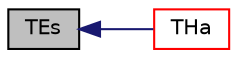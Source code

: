 digraph "TEs"
{
  bgcolor="transparent";
  edge [fontname="Helvetica",fontsize="10",labelfontname="Helvetica",labelfontsize="10"];
  node [fontname="Helvetica",fontsize="10",shape=record];
  rankdir="LR";
  Node1 [label="TEs",height=0.2,width=0.4,color="black", fillcolor="grey75", style="filled", fontcolor="black"];
  Node1 -> Node2 [dir="back",color="midnightblue",fontsize="10",style="solid",fontname="Helvetica"];
  Node2 [label="THa",height=0.2,width=0.4,color="red",URL="$a02588.html#a4549edb4a9e2c8a517b20cc7f40ac15f",tooltip="Temperature from absolute enthalpy. "];
}
